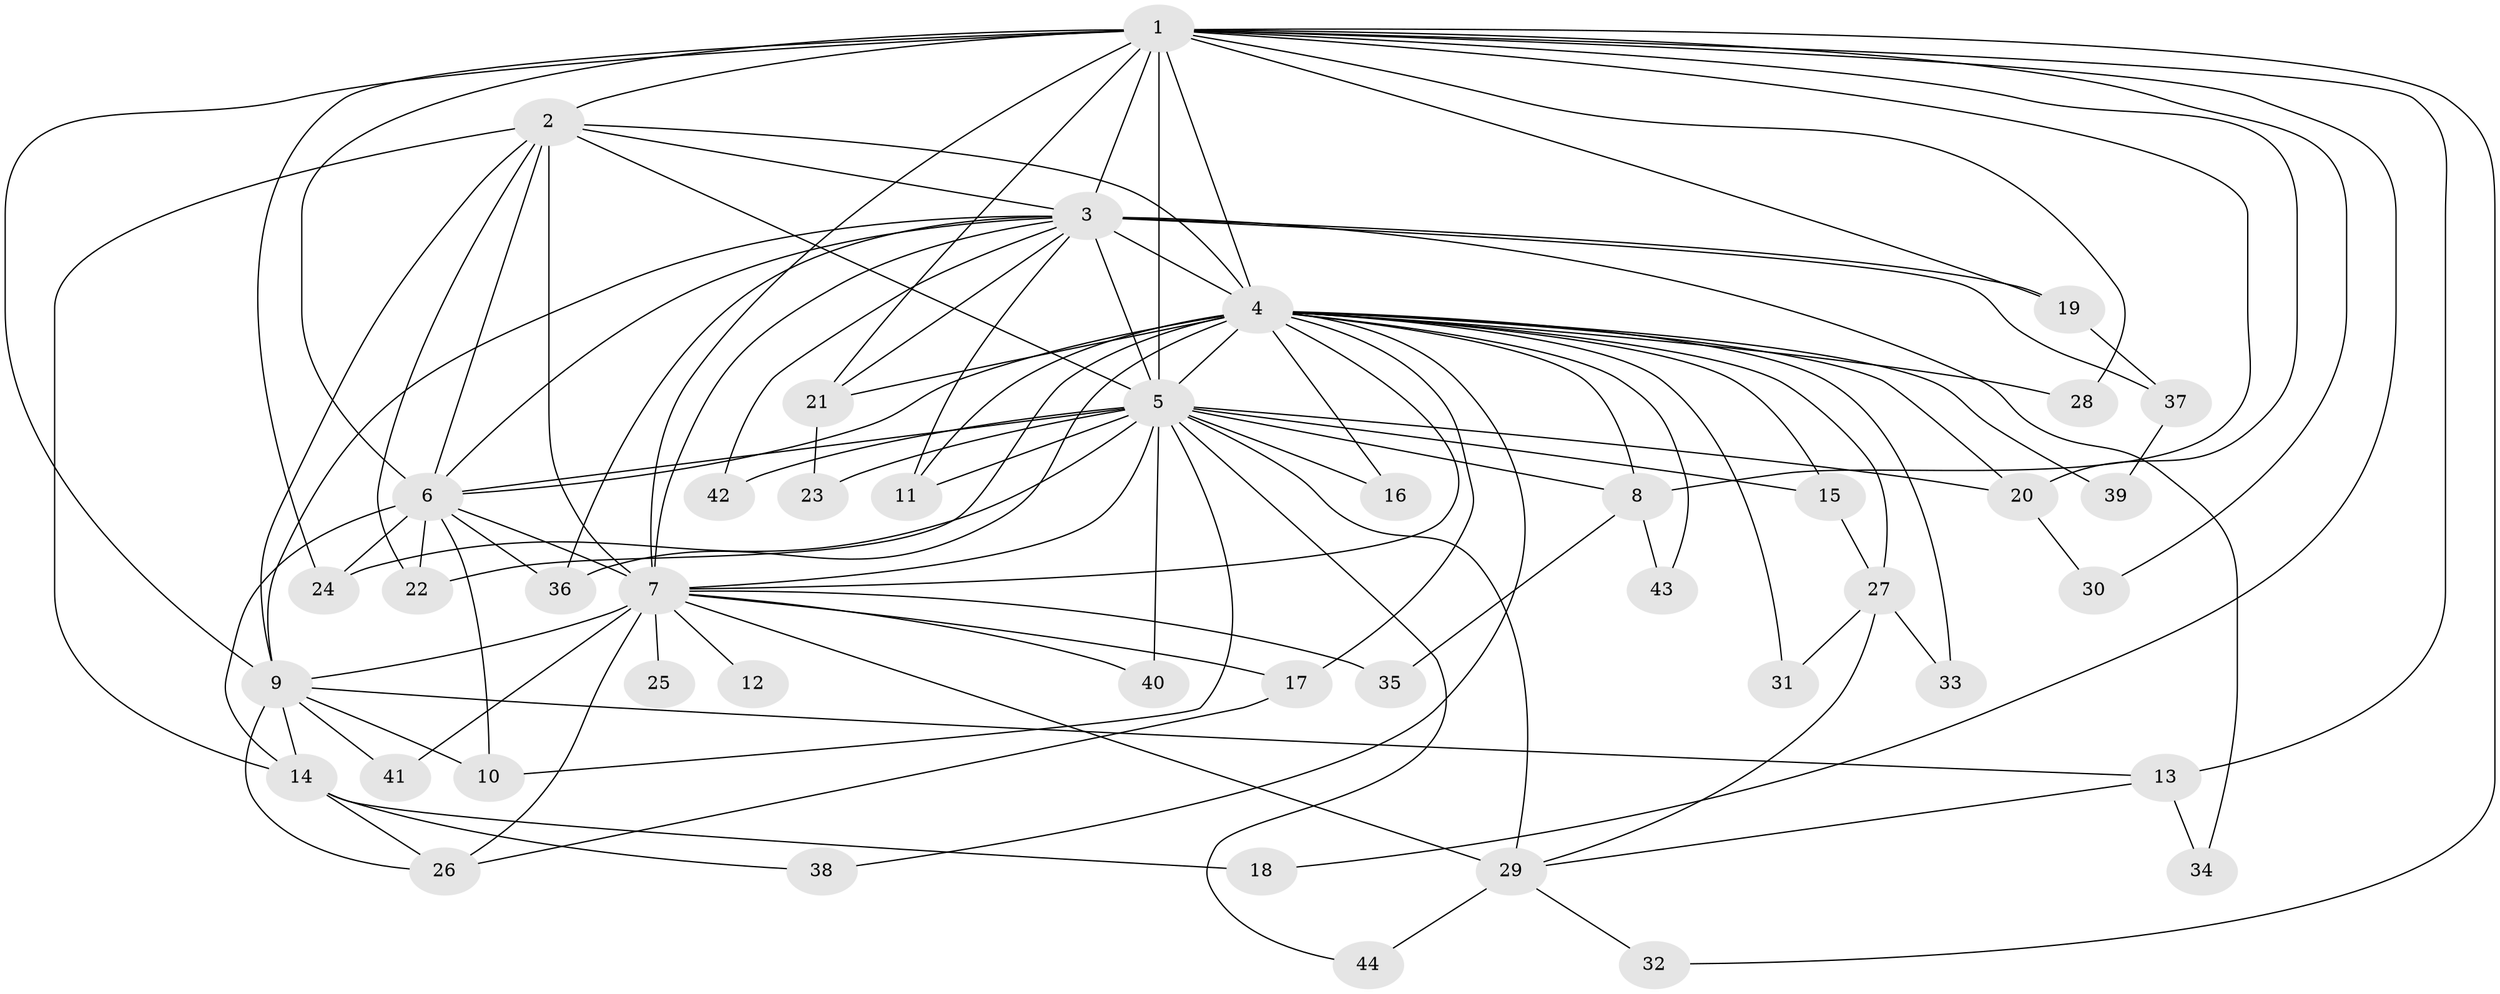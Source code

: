 // original degree distribution, {17: 0.022727272727272728, 29: 0.011363636363636364, 18: 0.03409090909090909, 22: 0.011363636363636364, 19: 0.022727272727272728, 16: 0.011363636363636364, 3: 0.22727272727272727, 9: 0.011363636363636364, 2: 0.5340909090909091, 5: 0.045454545454545456, 6: 0.011363636363636364, 4: 0.056818181818181816}
// Generated by graph-tools (version 1.1) at 2025/35/03/09/25 02:35:07]
// undirected, 44 vertices, 108 edges
graph export_dot {
graph [start="1"]
  node [color=gray90,style=filled];
  1;
  2;
  3;
  4;
  5;
  6;
  7;
  8;
  9;
  10;
  11;
  12;
  13;
  14;
  15;
  16;
  17;
  18;
  19;
  20;
  21;
  22;
  23;
  24;
  25;
  26;
  27;
  28;
  29;
  30;
  31;
  32;
  33;
  34;
  35;
  36;
  37;
  38;
  39;
  40;
  41;
  42;
  43;
  44;
  1 -- 2 [weight=2.0];
  1 -- 3 [weight=3.0];
  1 -- 4 [weight=4.0];
  1 -- 5 [weight=4.0];
  1 -- 6 [weight=3.0];
  1 -- 7 [weight=2.0];
  1 -- 8 [weight=1.0];
  1 -- 9 [weight=1.0];
  1 -- 13 [weight=2.0];
  1 -- 18 [weight=1.0];
  1 -- 19 [weight=1.0];
  1 -- 20 [weight=1.0];
  1 -- 21 [weight=1.0];
  1 -- 24 [weight=1.0];
  1 -- 28 [weight=1.0];
  1 -- 30 [weight=1.0];
  1 -- 32 [weight=1.0];
  2 -- 3 [weight=2.0];
  2 -- 4 [weight=2.0];
  2 -- 5 [weight=3.0];
  2 -- 6 [weight=2.0];
  2 -- 7 [weight=13.0];
  2 -- 9 [weight=2.0];
  2 -- 14 [weight=2.0];
  2 -- 22 [weight=1.0];
  3 -- 4 [weight=2.0];
  3 -- 5 [weight=2.0];
  3 -- 6 [weight=1.0];
  3 -- 7 [weight=1.0];
  3 -- 9 [weight=1.0];
  3 -- 11 [weight=1.0];
  3 -- 19 [weight=1.0];
  3 -- 21 [weight=1.0];
  3 -- 34 [weight=1.0];
  3 -- 36 [weight=1.0];
  3 -- 37 [weight=1.0];
  3 -- 42 [weight=1.0];
  4 -- 5 [weight=4.0];
  4 -- 6 [weight=2.0];
  4 -- 7 [weight=5.0];
  4 -- 8 [weight=1.0];
  4 -- 11 [weight=1.0];
  4 -- 15 [weight=1.0];
  4 -- 16 [weight=1.0];
  4 -- 17 [weight=1.0];
  4 -- 20 [weight=1.0];
  4 -- 21 [weight=2.0];
  4 -- 22 [weight=1.0];
  4 -- 27 [weight=1.0];
  4 -- 28 [weight=1.0];
  4 -- 31 [weight=1.0];
  4 -- 33 [weight=1.0];
  4 -- 36 [weight=1.0];
  4 -- 38 [weight=1.0];
  4 -- 39 [weight=1.0];
  4 -- 43 [weight=1.0];
  5 -- 6 [weight=2.0];
  5 -- 7 [weight=5.0];
  5 -- 8 [weight=2.0];
  5 -- 10 [weight=1.0];
  5 -- 11 [weight=1.0];
  5 -- 15 [weight=1.0];
  5 -- 16 [weight=1.0];
  5 -- 20 [weight=1.0];
  5 -- 23 [weight=1.0];
  5 -- 24 [weight=1.0];
  5 -- 29 [weight=1.0];
  5 -- 40 [weight=1.0];
  5 -- 42 [weight=1.0];
  5 -- 44 [weight=1.0];
  6 -- 7 [weight=2.0];
  6 -- 10 [weight=3.0];
  6 -- 14 [weight=1.0];
  6 -- 22 [weight=1.0];
  6 -- 24 [weight=2.0];
  6 -- 36 [weight=1.0];
  7 -- 9 [weight=1.0];
  7 -- 12 [weight=1.0];
  7 -- 17 [weight=1.0];
  7 -- 25 [weight=2.0];
  7 -- 26 [weight=1.0];
  7 -- 29 [weight=2.0];
  7 -- 35 [weight=1.0];
  7 -- 40 [weight=1.0];
  7 -- 41 [weight=1.0];
  8 -- 35 [weight=1.0];
  8 -- 43 [weight=1.0];
  9 -- 10 [weight=1.0];
  9 -- 13 [weight=1.0];
  9 -- 14 [weight=1.0];
  9 -- 26 [weight=1.0];
  9 -- 41 [weight=1.0];
  13 -- 29 [weight=1.0];
  13 -- 34 [weight=1.0];
  14 -- 18 [weight=1.0];
  14 -- 26 [weight=1.0];
  14 -- 38 [weight=1.0];
  15 -- 27 [weight=1.0];
  17 -- 26 [weight=1.0];
  19 -- 37 [weight=1.0];
  20 -- 30 [weight=1.0];
  21 -- 23 [weight=1.0];
  27 -- 29 [weight=1.0];
  27 -- 31 [weight=1.0];
  27 -- 33 [weight=1.0];
  29 -- 32 [weight=1.0];
  29 -- 44 [weight=1.0];
  37 -- 39 [weight=1.0];
}
